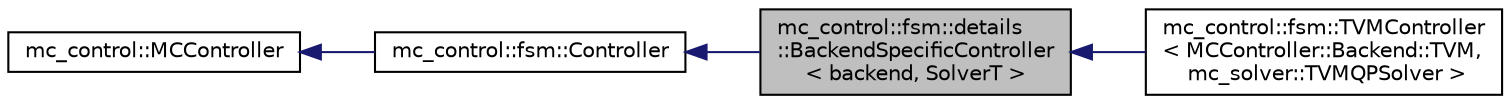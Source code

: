 digraph "mc_control::fsm::details::BackendSpecificController&lt; backend, SolverT &gt;"
{
 // INTERACTIVE_SVG=YES
  edge [fontname="Helvetica",fontsize="10",labelfontname="Helvetica",labelfontsize="10"];
  node [fontname="Helvetica",fontsize="10",shape=record];
  rankdir="LR";
  Node0 [label="mc_control::fsm::details\l::BackendSpecificController\l\< backend, SolverT \>",height=0.2,width=0.4,color="black", fillcolor="grey75", style="filled", fontcolor="black"];
  Node1 -> Node0 [dir="back",color="midnightblue",fontsize="10",style="solid",fontname="Helvetica"];
  Node1 [label="mc_control::fsm::Controller",height=0.2,width=0.4,color="black", fillcolor="white", style="filled",URL="$structmc__control_1_1fsm_1_1Controller.html"];
  Node2 -> Node1 [dir="back",color="midnightblue",fontsize="10",style="solid",fontname="Helvetica"];
  Node2 [label="mc_control::MCController",height=0.2,width=0.4,color="black", fillcolor="white", style="filled",URL="$structmc__control_1_1MCController.html",tooltip="MCController is the base class to implement all controllers. It assumes that at least two robots are ..."];
  Node0 -> Node3 [dir="back",color="midnightblue",fontsize="10",style="solid",fontname="Helvetica"];
  Node3 [label="mc_control::fsm::TVMController\l\< MCController::Backend::TVM,\l mc_solver::TVMQPSolver \>",height=0.2,width=0.4,color="black", fillcolor="white", style="filled",URL="$structmc__control_1_1fsm_1_1TVMController.html"];
}
